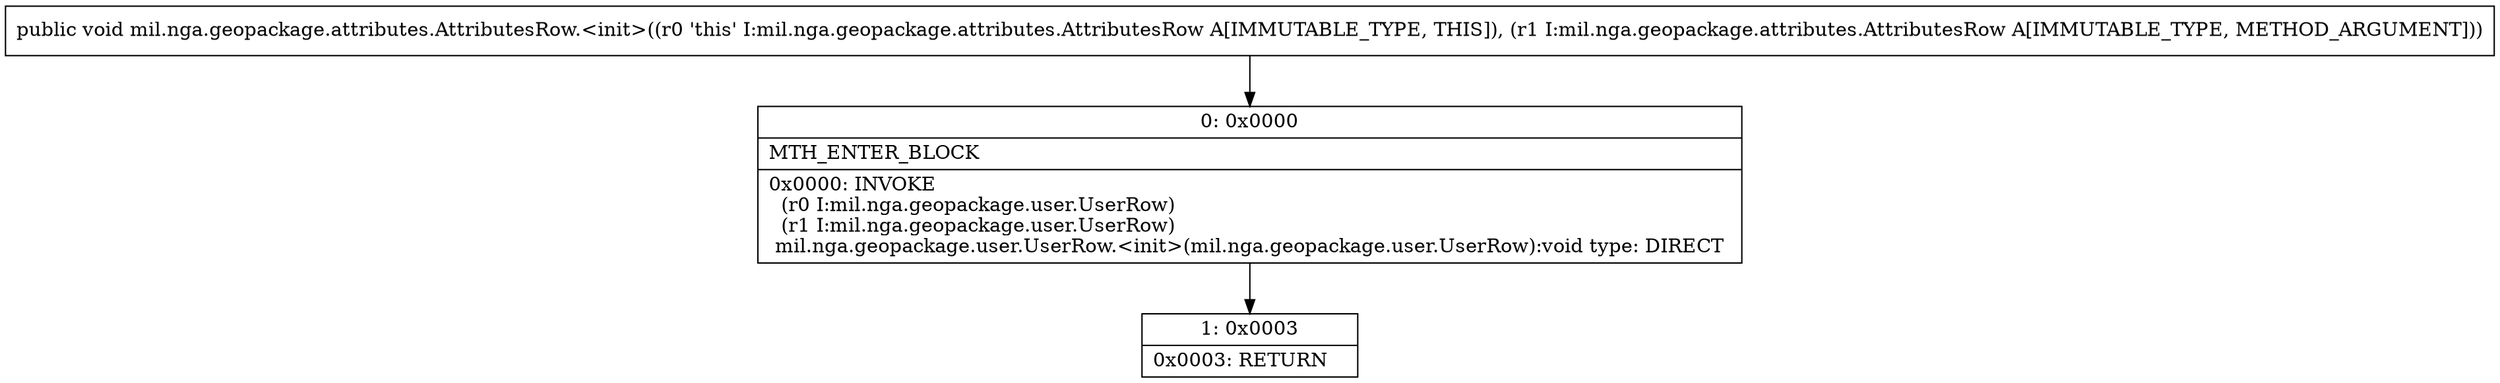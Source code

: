digraph "CFG formil.nga.geopackage.attributes.AttributesRow.\<init\>(Lmil\/nga\/geopackage\/attributes\/AttributesRow;)V" {
Node_0 [shape=record,label="{0\:\ 0x0000|MTH_ENTER_BLOCK\l|0x0000: INVOKE  \l  (r0 I:mil.nga.geopackage.user.UserRow)\l  (r1 I:mil.nga.geopackage.user.UserRow)\l mil.nga.geopackage.user.UserRow.\<init\>(mil.nga.geopackage.user.UserRow):void type: DIRECT \l}"];
Node_1 [shape=record,label="{1\:\ 0x0003|0x0003: RETURN   \l}"];
MethodNode[shape=record,label="{public void mil.nga.geopackage.attributes.AttributesRow.\<init\>((r0 'this' I:mil.nga.geopackage.attributes.AttributesRow A[IMMUTABLE_TYPE, THIS]), (r1 I:mil.nga.geopackage.attributes.AttributesRow A[IMMUTABLE_TYPE, METHOD_ARGUMENT])) }"];
MethodNode -> Node_0;
Node_0 -> Node_1;
}

